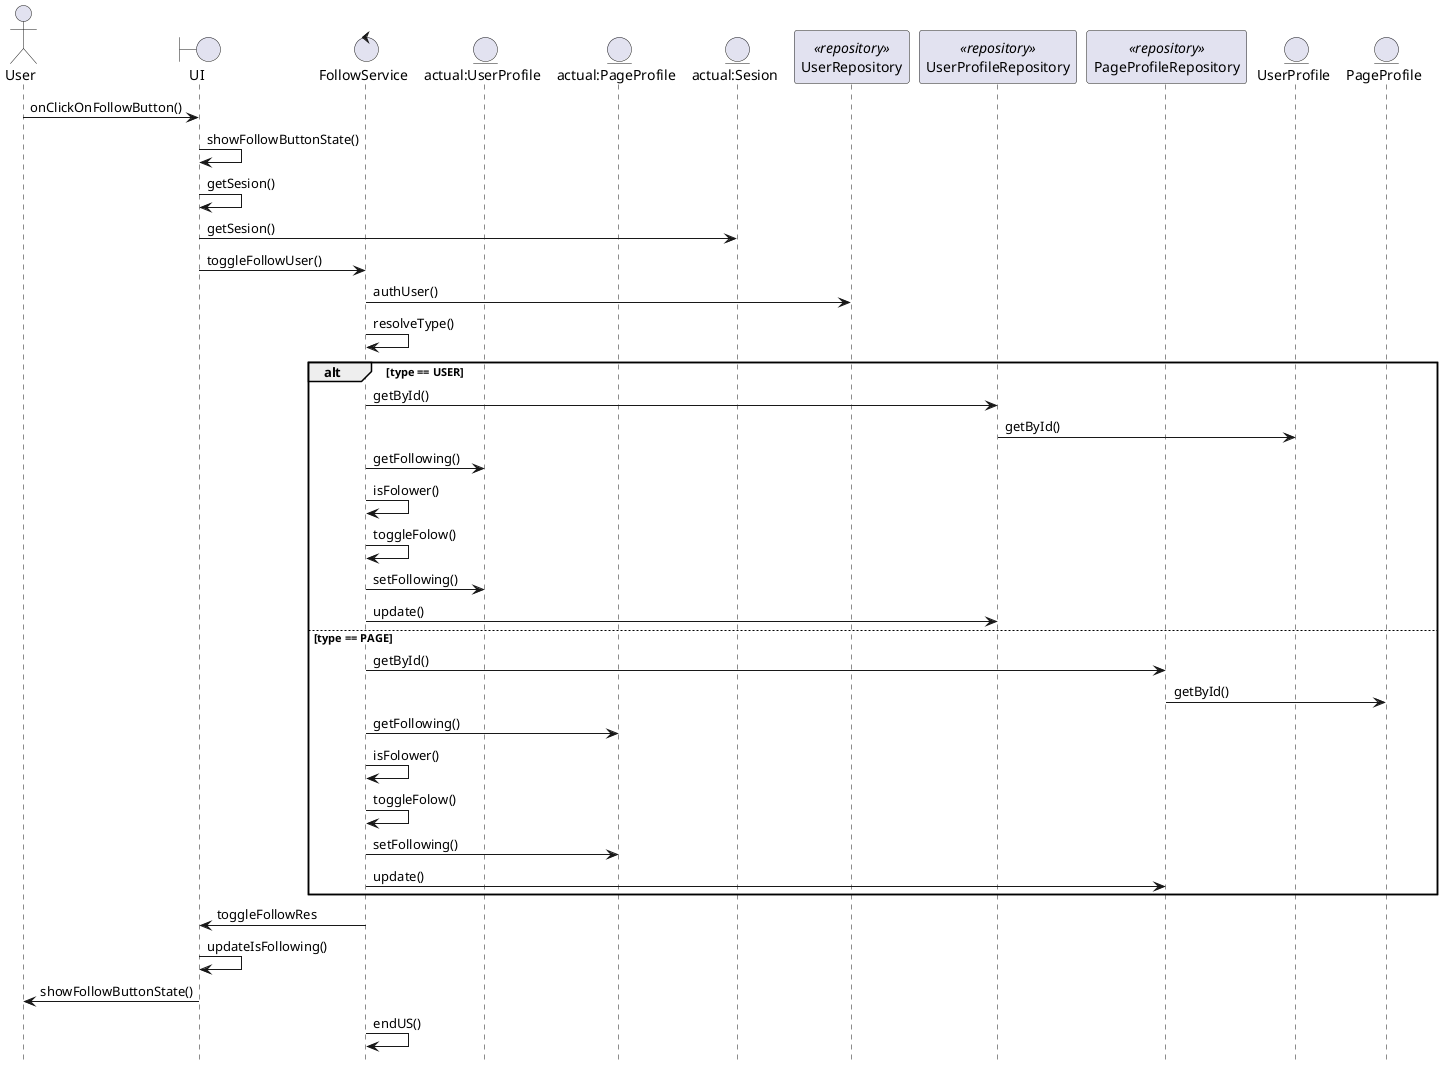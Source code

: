 @startuml
actor User
boundary "UI" as UI
control "FollowService" as FS
entity "actual:UserProfile" as AUP
entity "actual:PageProfile" as APP
entity "actual:Sesion" as S
participant "UserRepository" as UR <<repository>>
participant "UserProfileRepository" as UPR <<repository>>
participant "PageProfileRepository" as PPR <<repository>>
entity "UserProfile" as UP
entity "PageProfile" as PP

User -> UI: onClickOnFollowButton()
UI -> UI: showFollowButtonState()
UI -> UI: getSesion() 
UI -> S: getSesion()
UI -> FS: toggleFollowUser()
FS -> UR: authUser()
FS -> FS: resolveType()
alt type == USER
    FS -> UPR: getById()
    UPR -> UP: getById()
    FS -> AUP: getFollowing()
    FS -> FS: isFolower()
    FS -> FS: toggleFolow()
    FS -> AUP: setFollowing()
    FS -> UPR: update()
else type == PAGE
    FS -> PPR: getById()
    PPR -> PP: getById()
    FS -> APP: getFollowing()
    FS -> FS: isFolower()
    FS -> FS: toggleFolow()
    FS -> APP: setFollowing()
    FS -> PPR: update()
end

FS -> UI: toggleFollowRes
UI -> UI: updateIsFollowing()
UI -> User: showFollowButtonState()
FS -> FS: endUS()

hide footbox
@enduml
